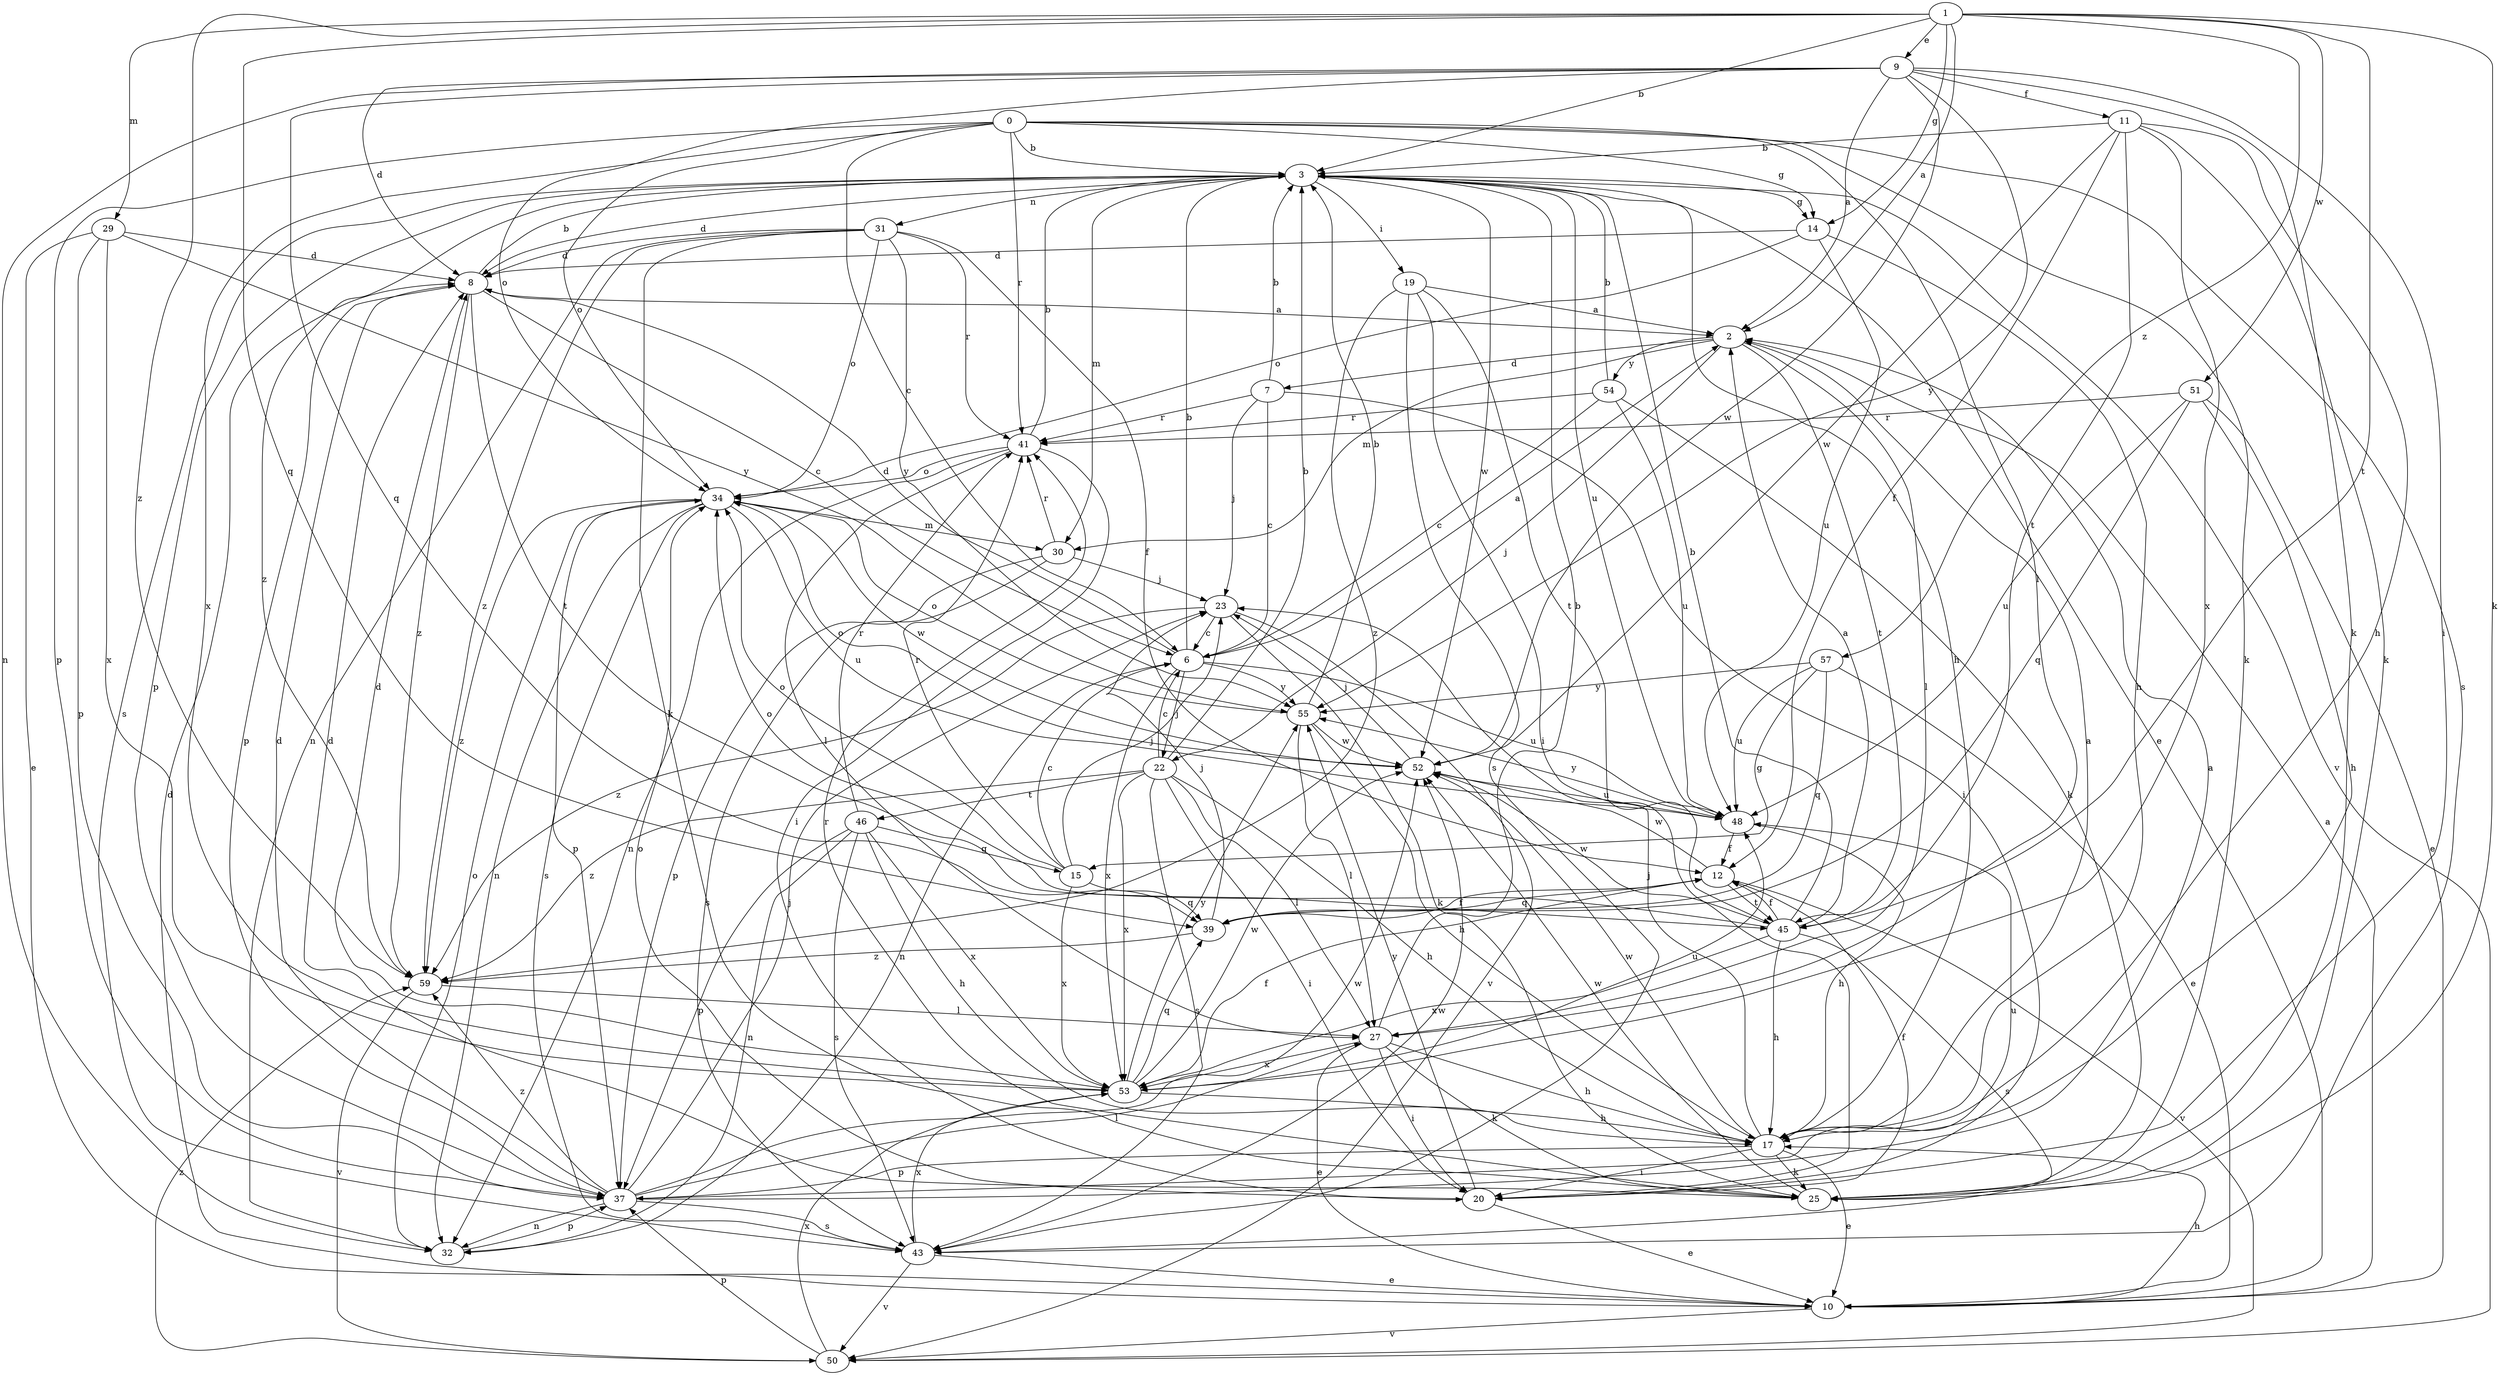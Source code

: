 strict digraph  {
0;
1;
2;
3;
6;
7;
8;
9;
10;
11;
12;
14;
15;
17;
19;
20;
22;
23;
25;
27;
29;
30;
31;
32;
34;
37;
39;
41;
43;
45;
46;
48;
50;
51;
52;
53;
54;
55;
57;
59;
0 -> 3  [label=b];
0 -> 6  [label=c];
0 -> 14  [label=g];
0 -> 25  [label=k];
0 -> 27  [label=l];
0 -> 34  [label=o];
0 -> 37  [label=p];
0 -> 41  [label=r];
0 -> 43  [label=s];
0 -> 53  [label=x];
1 -> 2  [label=a];
1 -> 3  [label=b];
1 -> 9  [label=e];
1 -> 14  [label=g];
1 -> 25  [label=k];
1 -> 29  [label=m];
1 -> 39  [label=q];
1 -> 45  [label=t];
1 -> 51  [label=w];
1 -> 57  [label=z];
1 -> 59  [label=z];
2 -> 7  [label=d];
2 -> 22  [label=j];
2 -> 27  [label=l];
2 -> 30  [label=m];
2 -> 45  [label=t];
2 -> 54  [label=y];
3 -> 8  [label=d];
3 -> 10  [label=e];
3 -> 14  [label=g];
3 -> 17  [label=h];
3 -> 19  [label=i];
3 -> 30  [label=m];
3 -> 31  [label=n];
3 -> 37  [label=p];
3 -> 43  [label=s];
3 -> 48  [label=u];
3 -> 50  [label=v];
3 -> 52  [label=w];
3 -> 59  [label=z];
6 -> 2  [label=a];
6 -> 3  [label=b];
6 -> 8  [label=d];
6 -> 22  [label=j];
6 -> 32  [label=n];
6 -> 48  [label=u];
6 -> 53  [label=x];
6 -> 55  [label=y];
7 -> 3  [label=b];
7 -> 6  [label=c];
7 -> 20  [label=i];
7 -> 23  [label=j];
7 -> 41  [label=r];
8 -> 2  [label=a];
8 -> 3  [label=b];
8 -> 6  [label=c];
8 -> 37  [label=p];
8 -> 45  [label=t];
8 -> 59  [label=z];
9 -> 2  [label=a];
9 -> 8  [label=d];
9 -> 11  [label=f];
9 -> 20  [label=i];
9 -> 25  [label=k];
9 -> 32  [label=n];
9 -> 34  [label=o];
9 -> 39  [label=q];
9 -> 52  [label=w];
9 -> 55  [label=y];
10 -> 2  [label=a];
10 -> 8  [label=d];
10 -> 17  [label=h];
10 -> 50  [label=v];
11 -> 3  [label=b];
11 -> 12  [label=f];
11 -> 17  [label=h];
11 -> 25  [label=k];
11 -> 45  [label=t];
11 -> 52  [label=w];
11 -> 53  [label=x];
12 -> 39  [label=q];
12 -> 45  [label=t];
12 -> 50  [label=v];
12 -> 52  [label=w];
14 -> 8  [label=d];
14 -> 17  [label=h];
14 -> 34  [label=o];
14 -> 48  [label=u];
15 -> 6  [label=c];
15 -> 23  [label=j];
15 -> 34  [label=o];
15 -> 39  [label=q];
15 -> 41  [label=r];
15 -> 53  [label=x];
17 -> 2  [label=a];
17 -> 10  [label=e];
17 -> 20  [label=i];
17 -> 23  [label=j];
17 -> 25  [label=k];
17 -> 37  [label=p];
17 -> 52  [label=w];
19 -> 2  [label=a];
19 -> 20  [label=i];
19 -> 43  [label=s];
19 -> 45  [label=t];
19 -> 59  [label=z];
20 -> 10  [label=e];
20 -> 12  [label=f];
20 -> 34  [label=o];
20 -> 55  [label=y];
22 -> 3  [label=b];
22 -> 6  [label=c];
22 -> 17  [label=h];
22 -> 20  [label=i];
22 -> 27  [label=l];
22 -> 43  [label=s];
22 -> 46  [label=t];
22 -> 53  [label=x];
22 -> 59  [label=z];
23 -> 6  [label=c];
23 -> 25  [label=k];
23 -> 50  [label=v];
23 -> 59  [label=z];
25 -> 8  [label=d];
25 -> 41  [label=r];
25 -> 52  [label=w];
27 -> 3  [label=b];
27 -> 10  [label=e];
27 -> 17  [label=h];
27 -> 20  [label=i];
27 -> 25  [label=k];
27 -> 53  [label=x];
29 -> 8  [label=d];
29 -> 10  [label=e];
29 -> 37  [label=p];
29 -> 53  [label=x];
29 -> 55  [label=y];
30 -> 23  [label=j];
30 -> 37  [label=p];
30 -> 41  [label=r];
30 -> 43  [label=s];
31 -> 8  [label=d];
31 -> 12  [label=f];
31 -> 25  [label=k];
31 -> 32  [label=n];
31 -> 34  [label=o];
31 -> 41  [label=r];
31 -> 55  [label=y];
31 -> 59  [label=z];
32 -> 34  [label=o];
32 -> 37  [label=p];
34 -> 30  [label=m];
34 -> 32  [label=n];
34 -> 37  [label=p];
34 -> 43  [label=s];
34 -> 48  [label=u];
34 -> 52  [label=w];
34 -> 59  [label=z];
37 -> 2  [label=a];
37 -> 8  [label=d];
37 -> 23  [label=j];
37 -> 27  [label=l];
37 -> 32  [label=n];
37 -> 43  [label=s];
37 -> 48  [label=u];
37 -> 52  [label=w];
37 -> 59  [label=z];
39 -> 12  [label=f];
39 -> 23  [label=j];
39 -> 59  [label=z];
41 -> 3  [label=b];
41 -> 20  [label=i];
41 -> 27  [label=l];
41 -> 32  [label=n];
41 -> 34  [label=o];
43 -> 10  [label=e];
43 -> 50  [label=v];
43 -> 52  [label=w];
43 -> 53  [label=x];
45 -> 2  [label=a];
45 -> 3  [label=b];
45 -> 12  [label=f];
45 -> 17  [label=h];
45 -> 34  [label=o];
45 -> 43  [label=s];
45 -> 52  [label=w];
45 -> 53  [label=x];
46 -> 15  [label=g];
46 -> 17  [label=h];
46 -> 32  [label=n];
46 -> 37  [label=p];
46 -> 41  [label=r];
46 -> 43  [label=s];
46 -> 53  [label=x];
48 -> 12  [label=f];
48 -> 17  [label=h];
48 -> 55  [label=y];
50 -> 37  [label=p];
50 -> 53  [label=x];
50 -> 59  [label=z];
51 -> 10  [label=e];
51 -> 17  [label=h];
51 -> 39  [label=q];
51 -> 41  [label=r];
51 -> 48  [label=u];
52 -> 23  [label=j];
52 -> 34  [label=o];
52 -> 48  [label=u];
53 -> 8  [label=d];
53 -> 12  [label=f];
53 -> 17  [label=h];
53 -> 39  [label=q];
53 -> 48  [label=u];
53 -> 52  [label=w];
53 -> 55  [label=y];
54 -> 3  [label=b];
54 -> 6  [label=c];
54 -> 25  [label=k];
54 -> 41  [label=r];
54 -> 48  [label=u];
55 -> 3  [label=b];
55 -> 17  [label=h];
55 -> 27  [label=l];
55 -> 34  [label=o];
55 -> 52  [label=w];
57 -> 10  [label=e];
57 -> 15  [label=g];
57 -> 39  [label=q];
57 -> 48  [label=u];
57 -> 55  [label=y];
59 -> 27  [label=l];
59 -> 50  [label=v];
}
